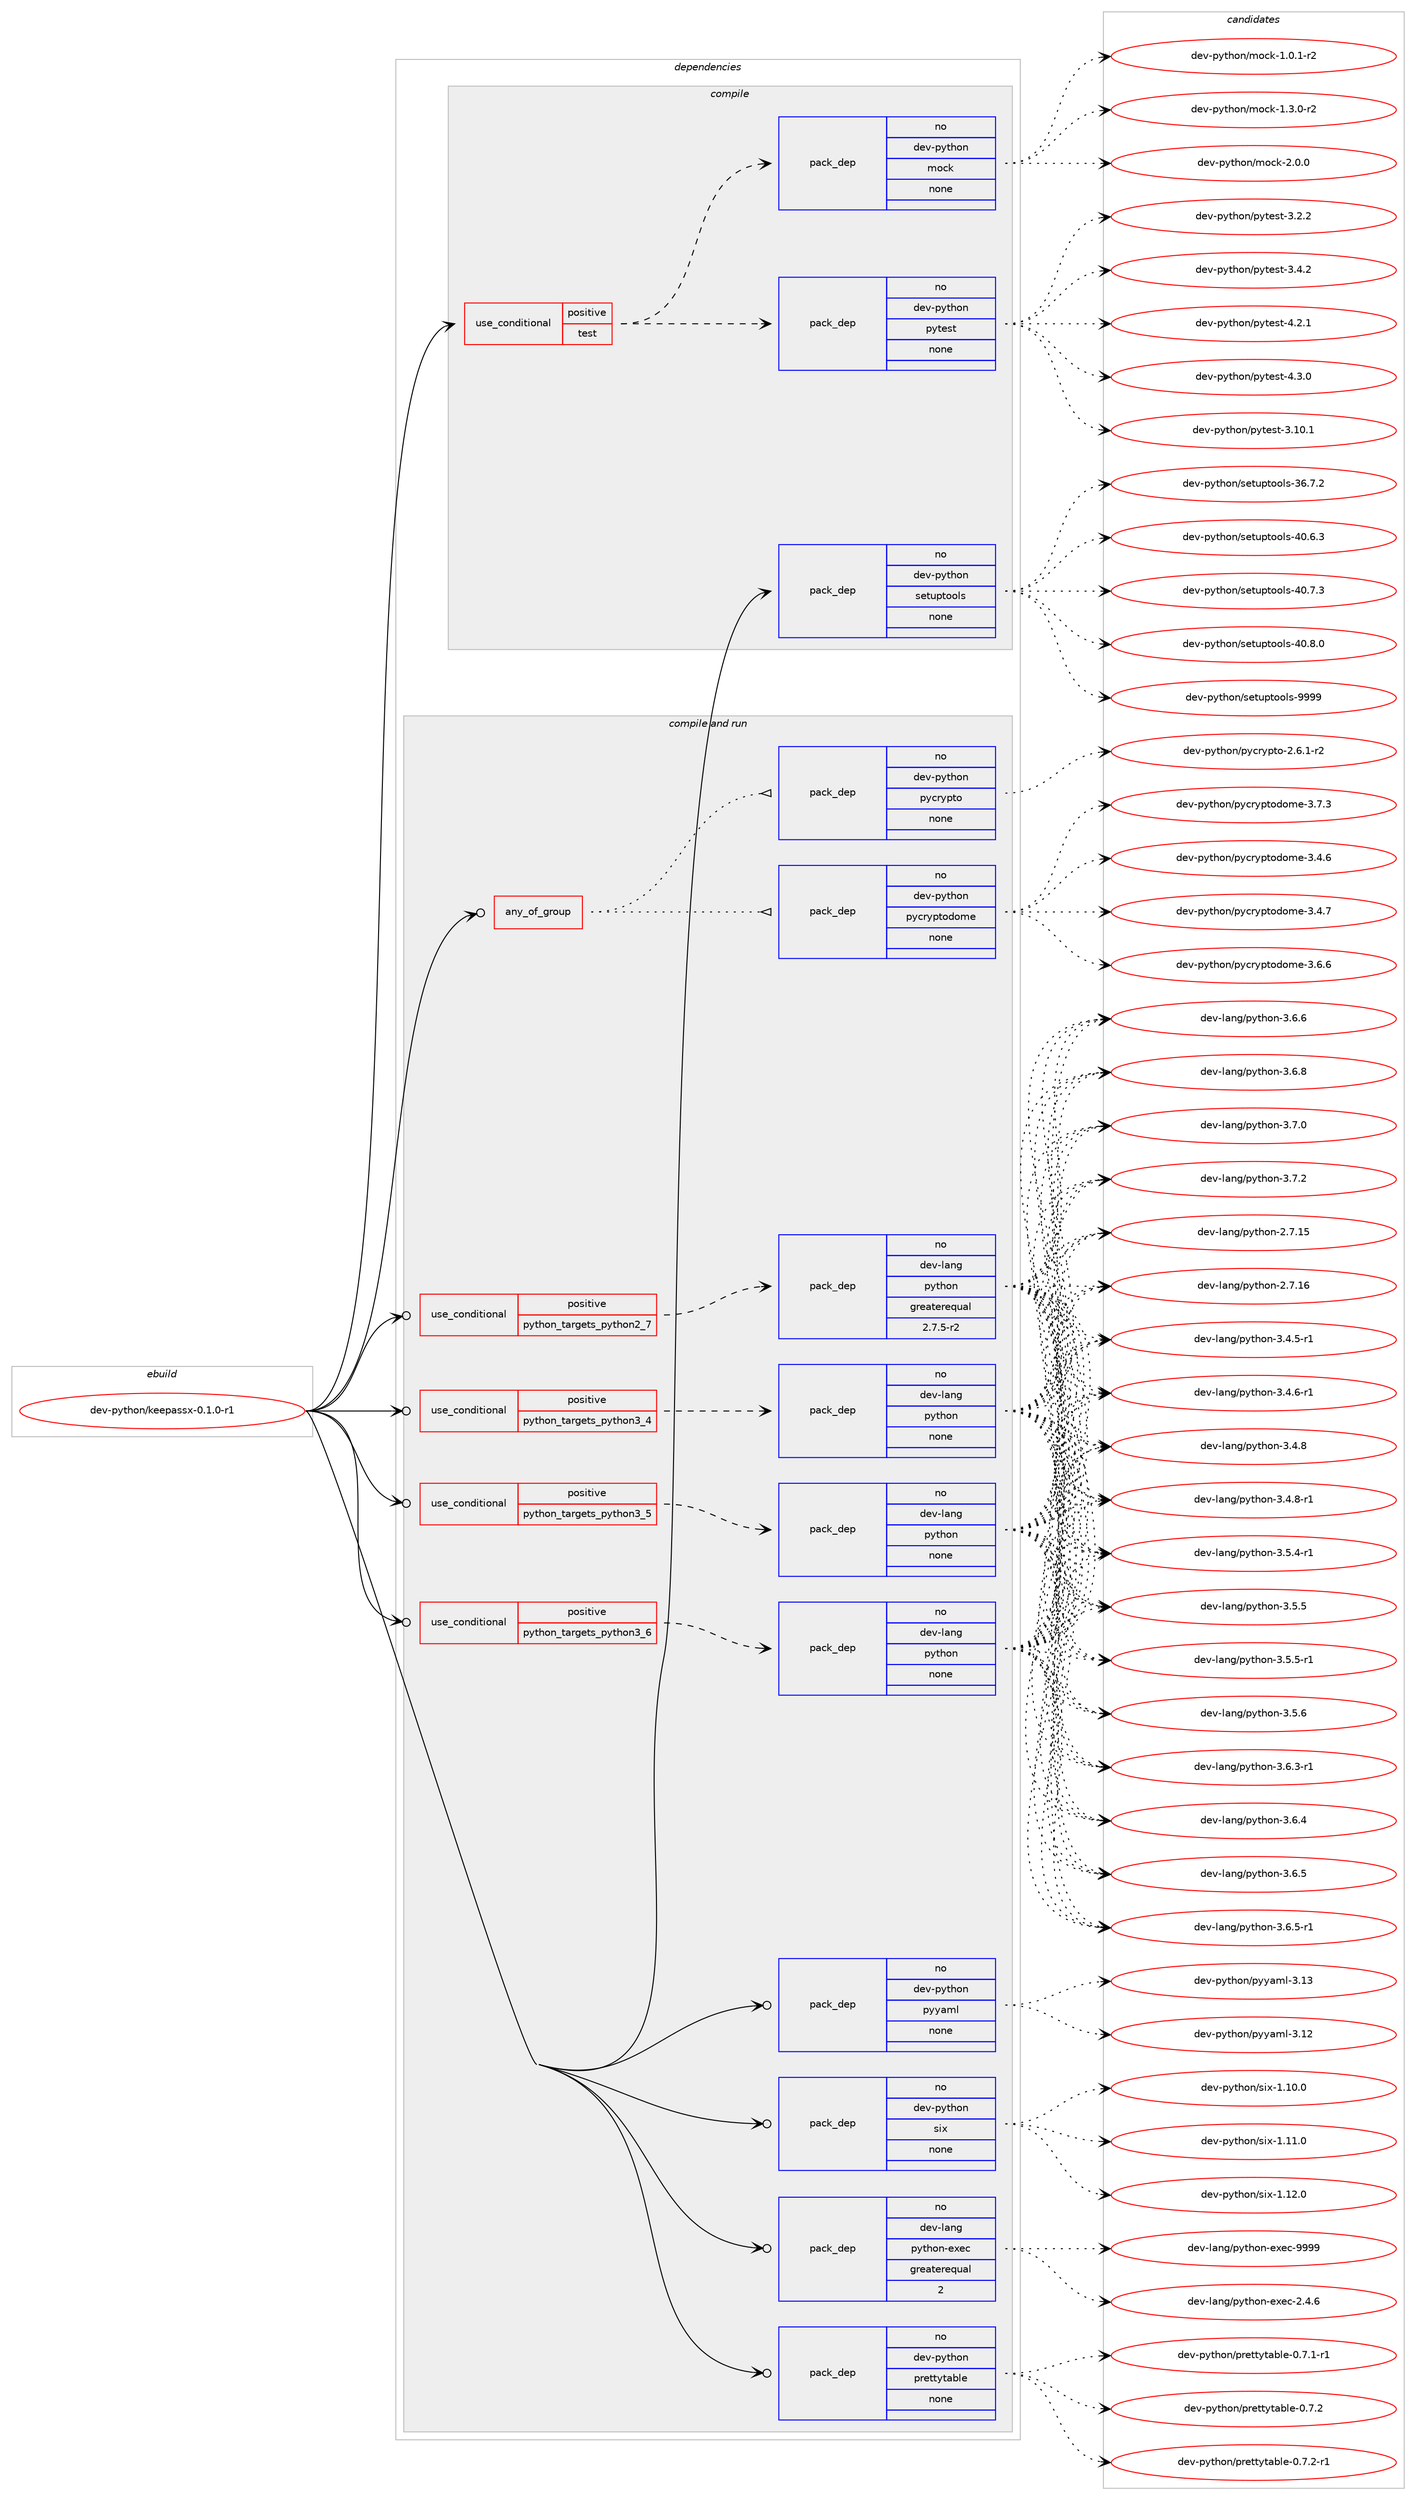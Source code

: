 digraph prolog {

# *************
# Graph options
# *************

newrank=true;
concentrate=true;
compound=true;
graph [rankdir=LR,fontname=Helvetica,fontsize=10,ranksep=1.5];#, ranksep=2.5, nodesep=0.2];
edge  [arrowhead=vee];
node  [fontname=Helvetica,fontsize=10];

# **********
# The ebuild
# **********

subgraph cluster_leftcol {
color=gray;
rank=same;
label=<<i>ebuild</i>>;
id [label="dev-python/keepassx-0.1.0-r1", color=red, width=4, href="../dev-python/keepassx-0.1.0-r1.svg"];
}

# ****************
# The dependencies
# ****************

subgraph cluster_midcol {
color=gray;
label=<<i>dependencies</i>>;
subgraph cluster_compile {
fillcolor="#eeeeee";
style=filled;
label=<<i>compile</i>>;
subgraph cond376632 {
dependency1416298 [label=<<TABLE BORDER="0" CELLBORDER="1" CELLSPACING="0" CELLPADDING="4"><TR><TD ROWSPAN="3" CELLPADDING="10">use_conditional</TD></TR><TR><TD>positive</TD></TR><TR><TD>test</TD></TR></TABLE>>, shape=none, color=red];
subgraph pack1016394 {
dependency1416299 [label=<<TABLE BORDER="0" CELLBORDER="1" CELLSPACING="0" CELLPADDING="4" WIDTH="220"><TR><TD ROWSPAN="6" CELLPADDING="30">pack_dep</TD></TR><TR><TD WIDTH="110">no</TD></TR><TR><TD>dev-python</TD></TR><TR><TD>pytest</TD></TR><TR><TD>none</TD></TR><TR><TD></TD></TR></TABLE>>, shape=none, color=blue];
}
dependency1416298:e -> dependency1416299:w [weight=20,style="dashed",arrowhead="vee"];
subgraph pack1016395 {
dependency1416300 [label=<<TABLE BORDER="0" CELLBORDER="1" CELLSPACING="0" CELLPADDING="4" WIDTH="220"><TR><TD ROWSPAN="6" CELLPADDING="30">pack_dep</TD></TR><TR><TD WIDTH="110">no</TD></TR><TR><TD>dev-python</TD></TR><TR><TD>mock</TD></TR><TR><TD>none</TD></TR><TR><TD></TD></TR></TABLE>>, shape=none, color=blue];
}
dependency1416298:e -> dependency1416300:w [weight=20,style="dashed",arrowhead="vee"];
}
id:e -> dependency1416298:w [weight=20,style="solid",arrowhead="vee"];
subgraph pack1016396 {
dependency1416301 [label=<<TABLE BORDER="0" CELLBORDER="1" CELLSPACING="0" CELLPADDING="4" WIDTH="220"><TR><TD ROWSPAN="6" CELLPADDING="30">pack_dep</TD></TR><TR><TD WIDTH="110">no</TD></TR><TR><TD>dev-python</TD></TR><TR><TD>setuptools</TD></TR><TR><TD>none</TD></TR><TR><TD></TD></TR></TABLE>>, shape=none, color=blue];
}
id:e -> dependency1416301:w [weight=20,style="solid",arrowhead="vee"];
}
subgraph cluster_compileandrun {
fillcolor="#eeeeee";
style=filled;
label=<<i>compile and run</i>>;
subgraph any22694 {
dependency1416302 [label=<<TABLE BORDER="0" CELLBORDER="1" CELLSPACING="0" CELLPADDING="4"><TR><TD CELLPADDING="10">any_of_group</TD></TR></TABLE>>, shape=none, color=red];subgraph pack1016397 {
dependency1416303 [label=<<TABLE BORDER="0" CELLBORDER="1" CELLSPACING="0" CELLPADDING="4" WIDTH="220"><TR><TD ROWSPAN="6" CELLPADDING="30">pack_dep</TD></TR><TR><TD WIDTH="110">no</TD></TR><TR><TD>dev-python</TD></TR><TR><TD>pycryptodome</TD></TR><TR><TD>none</TD></TR><TR><TD></TD></TR></TABLE>>, shape=none, color=blue];
}
dependency1416302:e -> dependency1416303:w [weight=20,style="dotted",arrowhead="oinv"];
subgraph pack1016398 {
dependency1416304 [label=<<TABLE BORDER="0" CELLBORDER="1" CELLSPACING="0" CELLPADDING="4" WIDTH="220"><TR><TD ROWSPAN="6" CELLPADDING="30">pack_dep</TD></TR><TR><TD WIDTH="110">no</TD></TR><TR><TD>dev-python</TD></TR><TR><TD>pycrypto</TD></TR><TR><TD>none</TD></TR><TR><TD></TD></TR></TABLE>>, shape=none, color=blue];
}
dependency1416302:e -> dependency1416304:w [weight=20,style="dotted",arrowhead="oinv"];
}
id:e -> dependency1416302:w [weight=20,style="solid",arrowhead="odotvee"];
subgraph cond376633 {
dependency1416305 [label=<<TABLE BORDER="0" CELLBORDER="1" CELLSPACING="0" CELLPADDING="4"><TR><TD ROWSPAN="3" CELLPADDING="10">use_conditional</TD></TR><TR><TD>positive</TD></TR><TR><TD>python_targets_python2_7</TD></TR></TABLE>>, shape=none, color=red];
subgraph pack1016399 {
dependency1416306 [label=<<TABLE BORDER="0" CELLBORDER="1" CELLSPACING="0" CELLPADDING="4" WIDTH="220"><TR><TD ROWSPAN="6" CELLPADDING="30">pack_dep</TD></TR><TR><TD WIDTH="110">no</TD></TR><TR><TD>dev-lang</TD></TR><TR><TD>python</TD></TR><TR><TD>greaterequal</TD></TR><TR><TD>2.7.5-r2</TD></TR></TABLE>>, shape=none, color=blue];
}
dependency1416305:e -> dependency1416306:w [weight=20,style="dashed",arrowhead="vee"];
}
id:e -> dependency1416305:w [weight=20,style="solid",arrowhead="odotvee"];
subgraph cond376634 {
dependency1416307 [label=<<TABLE BORDER="0" CELLBORDER="1" CELLSPACING="0" CELLPADDING="4"><TR><TD ROWSPAN="3" CELLPADDING="10">use_conditional</TD></TR><TR><TD>positive</TD></TR><TR><TD>python_targets_python3_4</TD></TR></TABLE>>, shape=none, color=red];
subgraph pack1016400 {
dependency1416308 [label=<<TABLE BORDER="0" CELLBORDER="1" CELLSPACING="0" CELLPADDING="4" WIDTH="220"><TR><TD ROWSPAN="6" CELLPADDING="30">pack_dep</TD></TR><TR><TD WIDTH="110">no</TD></TR><TR><TD>dev-lang</TD></TR><TR><TD>python</TD></TR><TR><TD>none</TD></TR><TR><TD></TD></TR></TABLE>>, shape=none, color=blue];
}
dependency1416307:e -> dependency1416308:w [weight=20,style="dashed",arrowhead="vee"];
}
id:e -> dependency1416307:w [weight=20,style="solid",arrowhead="odotvee"];
subgraph cond376635 {
dependency1416309 [label=<<TABLE BORDER="0" CELLBORDER="1" CELLSPACING="0" CELLPADDING="4"><TR><TD ROWSPAN="3" CELLPADDING="10">use_conditional</TD></TR><TR><TD>positive</TD></TR><TR><TD>python_targets_python3_5</TD></TR></TABLE>>, shape=none, color=red];
subgraph pack1016401 {
dependency1416310 [label=<<TABLE BORDER="0" CELLBORDER="1" CELLSPACING="0" CELLPADDING="4" WIDTH="220"><TR><TD ROWSPAN="6" CELLPADDING="30">pack_dep</TD></TR><TR><TD WIDTH="110">no</TD></TR><TR><TD>dev-lang</TD></TR><TR><TD>python</TD></TR><TR><TD>none</TD></TR><TR><TD></TD></TR></TABLE>>, shape=none, color=blue];
}
dependency1416309:e -> dependency1416310:w [weight=20,style="dashed",arrowhead="vee"];
}
id:e -> dependency1416309:w [weight=20,style="solid",arrowhead="odotvee"];
subgraph cond376636 {
dependency1416311 [label=<<TABLE BORDER="0" CELLBORDER="1" CELLSPACING="0" CELLPADDING="4"><TR><TD ROWSPAN="3" CELLPADDING="10">use_conditional</TD></TR><TR><TD>positive</TD></TR><TR><TD>python_targets_python3_6</TD></TR></TABLE>>, shape=none, color=red];
subgraph pack1016402 {
dependency1416312 [label=<<TABLE BORDER="0" CELLBORDER="1" CELLSPACING="0" CELLPADDING="4" WIDTH="220"><TR><TD ROWSPAN="6" CELLPADDING="30">pack_dep</TD></TR><TR><TD WIDTH="110">no</TD></TR><TR><TD>dev-lang</TD></TR><TR><TD>python</TD></TR><TR><TD>none</TD></TR><TR><TD></TD></TR></TABLE>>, shape=none, color=blue];
}
dependency1416311:e -> dependency1416312:w [weight=20,style="dashed",arrowhead="vee"];
}
id:e -> dependency1416311:w [weight=20,style="solid",arrowhead="odotvee"];
subgraph pack1016403 {
dependency1416313 [label=<<TABLE BORDER="0" CELLBORDER="1" CELLSPACING="0" CELLPADDING="4" WIDTH="220"><TR><TD ROWSPAN="6" CELLPADDING="30">pack_dep</TD></TR><TR><TD WIDTH="110">no</TD></TR><TR><TD>dev-lang</TD></TR><TR><TD>python-exec</TD></TR><TR><TD>greaterequal</TD></TR><TR><TD>2</TD></TR></TABLE>>, shape=none, color=blue];
}
id:e -> dependency1416313:w [weight=20,style="solid",arrowhead="odotvee"];
subgraph pack1016404 {
dependency1416314 [label=<<TABLE BORDER="0" CELLBORDER="1" CELLSPACING="0" CELLPADDING="4" WIDTH="220"><TR><TD ROWSPAN="6" CELLPADDING="30">pack_dep</TD></TR><TR><TD WIDTH="110">no</TD></TR><TR><TD>dev-python</TD></TR><TR><TD>prettytable</TD></TR><TR><TD>none</TD></TR><TR><TD></TD></TR></TABLE>>, shape=none, color=blue];
}
id:e -> dependency1416314:w [weight=20,style="solid",arrowhead="odotvee"];
subgraph pack1016405 {
dependency1416315 [label=<<TABLE BORDER="0" CELLBORDER="1" CELLSPACING="0" CELLPADDING="4" WIDTH="220"><TR><TD ROWSPAN="6" CELLPADDING="30">pack_dep</TD></TR><TR><TD WIDTH="110">no</TD></TR><TR><TD>dev-python</TD></TR><TR><TD>pyyaml</TD></TR><TR><TD>none</TD></TR><TR><TD></TD></TR></TABLE>>, shape=none, color=blue];
}
id:e -> dependency1416315:w [weight=20,style="solid",arrowhead="odotvee"];
subgraph pack1016406 {
dependency1416316 [label=<<TABLE BORDER="0" CELLBORDER="1" CELLSPACING="0" CELLPADDING="4" WIDTH="220"><TR><TD ROWSPAN="6" CELLPADDING="30">pack_dep</TD></TR><TR><TD WIDTH="110">no</TD></TR><TR><TD>dev-python</TD></TR><TR><TD>six</TD></TR><TR><TD>none</TD></TR><TR><TD></TD></TR></TABLE>>, shape=none, color=blue];
}
id:e -> dependency1416316:w [weight=20,style="solid",arrowhead="odotvee"];
}
subgraph cluster_run {
fillcolor="#eeeeee";
style=filled;
label=<<i>run</i>>;
}
}

# **************
# The candidates
# **************

subgraph cluster_choices {
rank=same;
color=gray;
label=<<i>candidates</i>>;

subgraph choice1016394 {
color=black;
nodesep=1;
choice100101118451121211161041111104711212111610111511645514649484649 [label="dev-python/pytest-3.10.1", color=red, width=4,href="../dev-python/pytest-3.10.1.svg"];
choice1001011184511212111610411111047112121116101115116455146504650 [label="dev-python/pytest-3.2.2", color=red, width=4,href="../dev-python/pytest-3.2.2.svg"];
choice1001011184511212111610411111047112121116101115116455146524650 [label="dev-python/pytest-3.4.2", color=red, width=4,href="../dev-python/pytest-3.4.2.svg"];
choice1001011184511212111610411111047112121116101115116455246504649 [label="dev-python/pytest-4.2.1", color=red, width=4,href="../dev-python/pytest-4.2.1.svg"];
choice1001011184511212111610411111047112121116101115116455246514648 [label="dev-python/pytest-4.3.0", color=red, width=4,href="../dev-python/pytest-4.3.0.svg"];
dependency1416299:e -> choice100101118451121211161041111104711212111610111511645514649484649:w [style=dotted,weight="100"];
dependency1416299:e -> choice1001011184511212111610411111047112121116101115116455146504650:w [style=dotted,weight="100"];
dependency1416299:e -> choice1001011184511212111610411111047112121116101115116455146524650:w [style=dotted,weight="100"];
dependency1416299:e -> choice1001011184511212111610411111047112121116101115116455246504649:w [style=dotted,weight="100"];
dependency1416299:e -> choice1001011184511212111610411111047112121116101115116455246514648:w [style=dotted,weight="100"];
}
subgraph choice1016395 {
color=black;
nodesep=1;
choice1001011184511212111610411111047109111991074549464846494511450 [label="dev-python/mock-1.0.1-r2", color=red, width=4,href="../dev-python/mock-1.0.1-r2.svg"];
choice1001011184511212111610411111047109111991074549465146484511450 [label="dev-python/mock-1.3.0-r2", color=red, width=4,href="../dev-python/mock-1.3.0-r2.svg"];
choice100101118451121211161041111104710911199107455046484648 [label="dev-python/mock-2.0.0", color=red, width=4,href="../dev-python/mock-2.0.0.svg"];
dependency1416300:e -> choice1001011184511212111610411111047109111991074549464846494511450:w [style=dotted,weight="100"];
dependency1416300:e -> choice1001011184511212111610411111047109111991074549465146484511450:w [style=dotted,weight="100"];
dependency1416300:e -> choice100101118451121211161041111104710911199107455046484648:w [style=dotted,weight="100"];
}
subgraph choice1016396 {
color=black;
nodesep=1;
choice100101118451121211161041111104711510111611711211611111110811545515446554650 [label="dev-python/setuptools-36.7.2", color=red, width=4,href="../dev-python/setuptools-36.7.2.svg"];
choice100101118451121211161041111104711510111611711211611111110811545524846544651 [label="dev-python/setuptools-40.6.3", color=red, width=4,href="../dev-python/setuptools-40.6.3.svg"];
choice100101118451121211161041111104711510111611711211611111110811545524846554651 [label="dev-python/setuptools-40.7.3", color=red, width=4,href="../dev-python/setuptools-40.7.3.svg"];
choice100101118451121211161041111104711510111611711211611111110811545524846564648 [label="dev-python/setuptools-40.8.0", color=red, width=4,href="../dev-python/setuptools-40.8.0.svg"];
choice10010111845112121116104111110471151011161171121161111111081154557575757 [label="dev-python/setuptools-9999", color=red, width=4,href="../dev-python/setuptools-9999.svg"];
dependency1416301:e -> choice100101118451121211161041111104711510111611711211611111110811545515446554650:w [style=dotted,weight="100"];
dependency1416301:e -> choice100101118451121211161041111104711510111611711211611111110811545524846544651:w [style=dotted,weight="100"];
dependency1416301:e -> choice100101118451121211161041111104711510111611711211611111110811545524846554651:w [style=dotted,weight="100"];
dependency1416301:e -> choice100101118451121211161041111104711510111611711211611111110811545524846564648:w [style=dotted,weight="100"];
dependency1416301:e -> choice10010111845112121116104111110471151011161171121161111111081154557575757:w [style=dotted,weight="100"];
}
subgraph choice1016397 {
color=black;
nodesep=1;
choice100101118451121211161041111104711212199114121112116111100111109101455146524654 [label="dev-python/pycryptodome-3.4.6", color=red, width=4,href="../dev-python/pycryptodome-3.4.6.svg"];
choice100101118451121211161041111104711212199114121112116111100111109101455146524655 [label="dev-python/pycryptodome-3.4.7", color=red, width=4,href="../dev-python/pycryptodome-3.4.7.svg"];
choice100101118451121211161041111104711212199114121112116111100111109101455146544654 [label="dev-python/pycryptodome-3.6.6", color=red, width=4,href="../dev-python/pycryptodome-3.6.6.svg"];
choice100101118451121211161041111104711212199114121112116111100111109101455146554651 [label="dev-python/pycryptodome-3.7.3", color=red, width=4,href="../dev-python/pycryptodome-3.7.3.svg"];
dependency1416303:e -> choice100101118451121211161041111104711212199114121112116111100111109101455146524654:w [style=dotted,weight="100"];
dependency1416303:e -> choice100101118451121211161041111104711212199114121112116111100111109101455146524655:w [style=dotted,weight="100"];
dependency1416303:e -> choice100101118451121211161041111104711212199114121112116111100111109101455146544654:w [style=dotted,weight="100"];
dependency1416303:e -> choice100101118451121211161041111104711212199114121112116111100111109101455146554651:w [style=dotted,weight="100"];
}
subgraph choice1016398 {
color=black;
nodesep=1;
choice1001011184511212111610411111047112121991141211121161114550465446494511450 [label="dev-python/pycrypto-2.6.1-r2", color=red, width=4,href="../dev-python/pycrypto-2.6.1-r2.svg"];
dependency1416304:e -> choice1001011184511212111610411111047112121991141211121161114550465446494511450:w [style=dotted,weight="100"];
}
subgraph choice1016399 {
color=black;
nodesep=1;
choice10010111845108971101034711212111610411111045504655464953 [label="dev-lang/python-2.7.15", color=red, width=4,href="../dev-lang/python-2.7.15.svg"];
choice10010111845108971101034711212111610411111045504655464954 [label="dev-lang/python-2.7.16", color=red, width=4,href="../dev-lang/python-2.7.16.svg"];
choice1001011184510897110103471121211161041111104551465246534511449 [label="dev-lang/python-3.4.5-r1", color=red, width=4,href="../dev-lang/python-3.4.5-r1.svg"];
choice1001011184510897110103471121211161041111104551465246544511449 [label="dev-lang/python-3.4.6-r1", color=red, width=4,href="../dev-lang/python-3.4.6-r1.svg"];
choice100101118451089711010347112121116104111110455146524656 [label="dev-lang/python-3.4.8", color=red, width=4,href="../dev-lang/python-3.4.8.svg"];
choice1001011184510897110103471121211161041111104551465246564511449 [label="dev-lang/python-3.4.8-r1", color=red, width=4,href="../dev-lang/python-3.4.8-r1.svg"];
choice1001011184510897110103471121211161041111104551465346524511449 [label="dev-lang/python-3.5.4-r1", color=red, width=4,href="../dev-lang/python-3.5.4-r1.svg"];
choice100101118451089711010347112121116104111110455146534653 [label="dev-lang/python-3.5.5", color=red, width=4,href="../dev-lang/python-3.5.5.svg"];
choice1001011184510897110103471121211161041111104551465346534511449 [label="dev-lang/python-3.5.5-r1", color=red, width=4,href="../dev-lang/python-3.5.5-r1.svg"];
choice100101118451089711010347112121116104111110455146534654 [label="dev-lang/python-3.5.6", color=red, width=4,href="../dev-lang/python-3.5.6.svg"];
choice1001011184510897110103471121211161041111104551465446514511449 [label="dev-lang/python-3.6.3-r1", color=red, width=4,href="../dev-lang/python-3.6.3-r1.svg"];
choice100101118451089711010347112121116104111110455146544652 [label="dev-lang/python-3.6.4", color=red, width=4,href="../dev-lang/python-3.6.4.svg"];
choice100101118451089711010347112121116104111110455146544653 [label="dev-lang/python-3.6.5", color=red, width=4,href="../dev-lang/python-3.6.5.svg"];
choice1001011184510897110103471121211161041111104551465446534511449 [label="dev-lang/python-3.6.5-r1", color=red, width=4,href="../dev-lang/python-3.6.5-r1.svg"];
choice100101118451089711010347112121116104111110455146544654 [label="dev-lang/python-3.6.6", color=red, width=4,href="../dev-lang/python-3.6.6.svg"];
choice100101118451089711010347112121116104111110455146544656 [label="dev-lang/python-3.6.8", color=red, width=4,href="../dev-lang/python-3.6.8.svg"];
choice100101118451089711010347112121116104111110455146554648 [label="dev-lang/python-3.7.0", color=red, width=4,href="../dev-lang/python-3.7.0.svg"];
choice100101118451089711010347112121116104111110455146554650 [label="dev-lang/python-3.7.2", color=red, width=4,href="../dev-lang/python-3.7.2.svg"];
dependency1416306:e -> choice10010111845108971101034711212111610411111045504655464953:w [style=dotted,weight="100"];
dependency1416306:e -> choice10010111845108971101034711212111610411111045504655464954:w [style=dotted,weight="100"];
dependency1416306:e -> choice1001011184510897110103471121211161041111104551465246534511449:w [style=dotted,weight="100"];
dependency1416306:e -> choice1001011184510897110103471121211161041111104551465246544511449:w [style=dotted,weight="100"];
dependency1416306:e -> choice100101118451089711010347112121116104111110455146524656:w [style=dotted,weight="100"];
dependency1416306:e -> choice1001011184510897110103471121211161041111104551465246564511449:w [style=dotted,weight="100"];
dependency1416306:e -> choice1001011184510897110103471121211161041111104551465346524511449:w [style=dotted,weight="100"];
dependency1416306:e -> choice100101118451089711010347112121116104111110455146534653:w [style=dotted,weight="100"];
dependency1416306:e -> choice1001011184510897110103471121211161041111104551465346534511449:w [style=dotted,weight="100"];
dependency1416306:e -> choice100101118451089711010347112121116104111110455146534654:w [style=dotted,weight="100"];
dependency1416306:e -> choice1001011184510897110103471121211161041111104551465446514511449:w [style=dotted,weight="100"];
dependency1416306:e -> choice100101118451089711010347112121116104111110455146544652:w [style=dotted,weight="100"];
dependency1416306:e -> choice100101118451089711010347112121116104111110455146544653:w [style=dotted,weight="100"];
dependency1416306:e -> choice1001011184510897110103471121211161041111104551465446534511449:w [style=dotted,weight="100"];
dependency1416306:e -> choice100101118451089711010347112121116104111110455146544654:w [style=dotted,weight="100"];
dependency1416306:e -> choice100101118451089711010347112121116104111110455146544656:w [style=dotted,weight="100"];
dependency1416306:e -> choice100101118451089711010347112121116104111110455146554648:w [style=dotted,weight="100"];
dependency1416306:e -> choice100101118451089711010347112121116104111110455146554650:w [style=dotted,weight="100"];
}
subgraph choice1016400 {
color=black;
nodesep=1;
choice10010111845108971101034711212111610411111045504655464953 [label="dev-lang/python-2.7.15", color=red, width=4,href="../dev-lang/python-2.7.15.svg"];
choice10010111845108971101034711212111610411111045504655464954 [label="dev-lang/python-2.7.16", color=red, width=4,href="../dev-lang/python-2.7.16.svg"];
choice1001011184510897110103471121211161041111104551465246534511449 [label="dev-lang/python-3.4.5-r1", color=red, width=4,href="../dev-lang/python-3.4.5-r1.svg"];
choice1001011184510897110103471121211161041111104551465246544511449 [label="dev-lang/python-3.4.6-r1", color=red, width=4,href="../dev-lang/python-3.4.6-r1.svg"];
choice100101118451089711010347112121116104111110455146524656 [label="dev-lang/python-3.4.8", color=red, width=4,href="../dev-lang/python-3.4.8.svg"];
choice1001011184510897110103471121211161041111104551465246564511449 [label="dev-lang/python-3.4.8-r1", color=red, width=4,href="../dev-lang/python-3.4.8-r1.svg"];
choice1001011184510897110103471121211161041111104551465346524511449 [label="dev-lang/python-3.5.4-r1", color=red, width=4,href="../dev-lang/python-3.5.4-r1.svg"];
choice100101118451089711010347112121116104111110455146534653 [label="dev-lang/python-3.5.5", color=red, width=4,href="../dev-lang/python-3.5.5.svg"];
choice1001011184510897110103471121211161041111104551465346534511449 [label="dev-lang/python-3.5.5-r1", color=red, width=4,href="../dev-lang/python-3.5.5-r1.svg"];
choice100101118451089711010347112121116104111110455146534654 [label="dev-lang/python-3.5.6", color=red, width=4,href="../dev-lang/python-3.5.6.svg"];
choice1001011184510897110103471121211161041111104551465446514511449 [label="dev-lang/python-3.6.3-r1", color=red, width=4,href="../dev-lang/python-3.6.3-r1.svg"];
choice100101118451089711010347112121116104111110455146544652 [label="dev-lang/python-3.6.4", color=red, width=4,href="../dev-lang/python-3.6.4.svg"];
choice100101118451089711010347112121116104111110455146544653 [label="dev-lang/python-3.6.5", color=red, width=4,href="../dev-lang/python-3.6.5.svg"];
choice1001011184510897110103471121211161041111104551465446534511449 [label="dev-lang/python-3.6.5-r1", color=red, width=4,href="../dev-lang/python-3.6.5-r1.svg"];
choice100101118451089711010347112121116104111110455146544654 [label="dev-lang/python-3.6.6", color=red, width=4,href="../dev-lang/python-3.6.6.svg"];
choice100101118451089711010347112121116104111110455146544656 [label="dev-lang/python-3.6.8", color=red, width=4,href="../dev-lang/python-3.6.8.svg"];
choice100101118451089711010347112121116104111110455146554648 [label="dev-lang/python-3.7.0", color=red, width=4,href="../dev-lang/python-3.7.0.svg"];
choice100101118451089711010347112121116104111110455146554650 [label="dev-lang/python-3.7.2", color=red, width=4,href="../dev-lang/python-3.7.2.svg"];
dependency1416308:e -> choice10010111845108971101034711212111610411111045504655464953:w [style=dotted,weight="100"];
dependency1416308:e -> choice10010111845108971101034711212111610411111045504655464954:w [style=dotted,weight="100"];
dependency1416308:e -> choice1001011184510897110103471121211161041111104551465246534511449:w [style=dotted,weight="100"];
dependency1416308:e -> choice1001011184510897110103471121211161041111104551465246544511449:w [style=dotted,weight="100"];
dependency1416308:e -> choice100101118451089711010347112121116104111110455146524656:w [style=dotted,weight="100"];
dependency1416308:e -> choice1001011184510897110103471121211161041111104551465246564511449:w [style=dotted,weight="100"];
dependency1416308:e -> choice1001011184510897110103471121211161041111104551465346524511449:w [style=dotted,weight="100"];
dependency1416308:e -> choice100101118451089711010347112121116104111110455146534653:w [style=dotted,weight="100"];
dependency1416308:e -> choice1001011184510897110103471121211161041111104551465346534511449:w [style=dotted,weight="100"];
dependency1416308:e -> choice100101118451089711010347112121116104111110455146534654:w [style=dotted,weight="100"];
dependency1416308:e -> choice1001011184510897110103471121211161041111104551465446514511449:w [style=dotted,weight="100"];
dependency1416308:e -> choice100101118451089711010347112121116104111110455146544652:w [style=dotted,weight="100"];
dependency1416308:e -> choice100101118451089711010347112121116104111110455146544653:w [style=dotted,weight="100"];
dependency1416308:e -> choice1001011184510897110103471121211161041111104551465446534511449:w [style=dotted,weight="100"];
dependency1416308:e -> choice100101118451089711010347112121116104111110455146544654:w [style=dotted,weight="100"];
dependency1416308:e -> choice100101118451089711010347112121116104111110455146544656:w [style=dotted,weight="100"];
dependency1416308:e -> choice100101118451089711010347112121116104111110455146554648:w [style=dotted,weight="100"];
dependency1416308:e -> choice100101118451089711010347112121116104111110455146554650:w [style=dotted,weight="100"];
}
subgraph choice1016401 {
color=black;
nodesep=1;
choice10010111845108971101034711212111610411111045504655464953 [label="dev-lang/python-2.7.15", color=red, width=4,href="../dev-lang/python-2.7.15.svg"];
choice10010111845108971101034711212111610411111045504655464954 [label="dev-lang/python-2.7.16", color=red, width=4,href="../dev-lang/python-2.7.16.svg"];
choice1001011184510897110103471121211161041111104551465246534511449 [label="dev-lang/python-3.4.5-r1", color=red, width=4,href="../dev-lang/python-3.4.5-r1.svg"];
choice1001011184510897110103471121211161041111104551465246544511449 [label="dev-lang/python-3.4.6-r1", color=red, width=4,href="../dev-lang/python-3.4.6-r1.svg"];
choice100101118451089711010347112121116104111110455146524656 [label="dev-lang/python-3.4.8", color=red, width=4,href="../dev-lang/python-3.4.8.svg"];
choice1001011184510897110103471121211161041111104551465246564511449 [label="dev-lang/python-3.4.8-r1", color=red, width=4,href="../dev-lang/python-3.4.8-r1.svg"];
choice1001011184510897110103471121211161041111104551465346524511449 [label="dev-lang/python-3.5.4-r1", color=red, width=4,href="../dev-lang/python-3.5.4-r1.svg"];
choice100101118451089711010347112121116104111110455146534653 [label="dev-lang/python-3.5.5", color=red, width=4,href="../dev-lang/python-3.5.5.svg"];
choice1001011184510897110103471121211161041111104551465346534511449 [label="dev-lang/python-3.5.5-r1", color=red, width=4,href="../dev-lang/python-3.5.5-r1.svg"];
choice100101118451089711010347112121116104111110455146534654 [label="dev-lang/python-3.5.6", color=red, width=4,href="../dev-lang/python-3.5.6.svg"];
choice1001011184510897110103471121211161041111104551465446514511449 [label="dev-lang/python-3.6.3-r1", color=red, width=4,href="../dev-lang/python-3.6.3-r1.svg"];
choice100101118451089711010347112121116104111110455146544652 [label="dev-lang/python-3.6.4", color=red, width=4,href="../dev-lang/python-3.6.4.svg"];
choice100101118451089711010347112121116104111110455146544653 [label="dev-lang/python-3.6.5", color=red, width=4,href="../dev-lang/python-3.6.5.svg"];
choice1001011184510897110103471121211161041111104551465446534511449 [label="dev-lang/python-3.6.5-r1", color=red, width=4,href="../dev-lang/python-3.6.5-r1.svg"];
choice100101118451089711010347112121116104111110455146544654 [label="dev-lang/python-3.6.6", color=red, width=4,href="../dev-lang/python-3.6.6.svg"];
choice100101118451089711010347112121116104111110455146544656 [label="dev-lang/python-3.6.8", color=red, width=4,href="../dev-lang/python-3.6.8.svg"];
choice100101118451089711010347112121116104111110455146554648 [label="dev-lang/python-3.7.0", color=red, width=4,href="../dev-lang/python-3.7.0.svg"];
choice100101118451089711010347112121116104111110455146554650 [label="dev-lang/python-3.7.2", color=red, width=4,href="../dev-lang/python-3.7.2.svg"];
dependency1416310:e -> choice10010111845108971101034711212111610411111045504655464953:w [style=dotted,weight="100"];
dependency1416310:e -> choice10010111845108971101034711212111610411111045504655464954:w [style=dotted,weight="100"];
dependency1416310:e -> choice1001011184510897110103471121211161041111104551465246534511449:w [style=dotted,weight="100"];
dependency1416310:e -> choice1001011184510897110103471121211161041111104551465246544511449:w [style=dotted,weight="100"];
dependency1416310:e -> choice100101118451089711010347112121116104111110455146524656:w [style=dotted,weight="100"];
dependency1416310:e -> choice1001011184510897110103471121211161041111104551465246564511449:w [style=dotted,weight="100"];
dependency1416310:e -> choice1001011184510897110103471121211161041111104551465346524511449:w [style=dotted,weight="100"];
dependency1416310:e -> choice100101118451089711010347112121116104111110455146534653:w [style=dotted,weight="100"];
dependency1416310:e -> choice1001011184510897110103471121211161041111104551465346534511449:w [style=dotted,weight="100"];
dependency1416310:e -> choice100101118451089711010347112121116104111110455146534654:w [style=dotted,weight="100"];
dependency1416310:e -> choice1001011184510897110103471121211161041111104551465446514511449:w [style=dotted,weight="100"];
dependency1416310:e -> choice100101118451089711010347112121116104111110455146544652:w [style=dotted,weight="100"];
dependency1416310:e -> choice100101118451089711010347112121116104111110455146544653:w [style=dotted,weight="100"];
dependency1416310:e -> choice1001011184510897110103471121211161041111104551465446534511449:w [style=dotted,weight="100"];
dependency1416310:e -> choice100101118451089711010347112121116104111110455146544654:w [style=dotted,weight="100"];
dependency1416310:e -> choice100101118451089711010347112121116104111110455146544656:w [style=dotted,weight="100"];
dependency1416310:e -> choice100101118451089711010347112121116104111110455146554648:w [style=dotted,weight="100"];
dependency1416310:e -> choice100101118451089711010347112121116104111110455146554650:w [style=dotted,weight="100"];
}
subgraph choice1016402 {
color=black;
nodesep=1;
choice10010111845108971101034711212111610411111045504655464953 [label="dev-lang/python-2.7.15", color=red, width=4,href="../dev-lang/python-2.7.15.svg"];
choice10010111845108971101034711212111610411111045504655464954 [label="dev-lang/python-2.7.16", color=red, width=4,href="../dev-lang/python-2.7.16.svg"];
choice1001011184510897110103471121211161041111104551465246534511449 [label="dev-lang/python-3.4.5-r1", color=red, width=4,href="../dev-lang/python-3.4.5-r1.svg"];
choice1001011184510897110103471121211161041111104551465246544511449 [label="dev-lang/python-3.4.6-r1", color=red, width=4,href="../dev-lang/python-3.4.6-r1.svg"];
choice100101118451089711010347112121116104111110455146524656 [label="dev-lang/python-3.4.8", color=red, width=4,href="../dev-lang/python-3.4.8.svg"];
choice1001011184510897110103471121211161041111104551465246564511449 [label="dev-lang/python-3.4.8-r1", color=red, width=4,href="../dev-lang/python-3.4.8-r1.svg"];
choice1001011184510897110103471121211161041111104551465346524511449 [label="dev-lang/python-3.5.4-r1", color=red, width=4,href="../dev-lang/python-3.5.4-r1.svg"];
choice100101118451089711010347112121116104111110455146534653 [label="dev-lang/python-3.5.5", color=red, width=4,href="../dev-lang/python-3.5.5.svg"];
choice1001011184510897110103471121211161041111104551465346534511449 [label="dev-lang/python-3.5.5-r1", color=red, width=4,href="../dev-lang/python-3.5.5-r1.svg"];
choice100101118451089711010347112121116104111110455146534654 [label="dev-lang/python-3.5.6", color=red, width=4,href="../dev-lang/python-3.5.6.svg"];
choice1001011184510897110103471121211161041111104551465446514511449 [label="dev-lang/python-3.6.3-r1", color=red, width=4,href="../dev-lang/python-3.6.3-r1.svg"];
choice100101118451089711010347112121116104111110455146544652 [label="dev-lang/python-3.6.4", color=red, width=4,href="../dev-lang/python-3.6.4.svg"];
choice100101118451089711010347112121116104111110455146544653 [label="dev-lang/python-3.6.5", color=red, width=4,href="../dev-lang/python-3.6.5.svg"];
choice1001011184510897110103471121211161041111104551465446534511449 [label="dev-lang/python-3.6.5-r1", color=red, width=4,href="../dev-lang/python-3.6.5-r1.svg"];
choice100101118451089711010347112121116104111110455146544654 [label="dev-lang/python-3.6.6", color=red, width=4,href="../dev-lang/python-3.6.6.svg"];
choice100101118451089711010347112121116104111110455146544656 [label="dev-lang/python-3.6.8", color=red, width=4,href="../dev-lang/python-3.6.8.svg"];
choice100101118451089711010347112121116104111110455146554648 [label="dev-lang/python-3.7.0", color=red, width=4,href="../dev-lang/python-3.7.0.svg"];
choice100101118451089711010347112121116104111110455146554650 [label="dev-lang/python-3.7.2", color=red, width=4,href="../dev-lang/python-3.7.2.svg"];
dependency1416312:e -> choice10010111845108971101034711212111610411111045504655464953:w [style=dotted,weight="100"];
dependency1416312:e -> choice10010111845108971101034711212111610411111045504655464954:w [style=dotted,weight="100"];
dependency1416312:e -> choice1001011184510897110103471121211161041111104551465246534511449:w [style=dotted,weight="100"];
dependency1416312:e -> choice1001011184510897110103471121211161041111104551465246544511449:w [style=dotted,weight="100"];
dependency1416312:e -> choice100101118451089711010347112121116104111110455146524656:w [style=dotted,weight="100"];
dependency1416312:e -> choice1001011184510897110103471121211161041111104551465246564511449:w [style=dotted,weight="100"];
dependency1416312:e -> choice1001011184510897110103471121211161041111104551465346524511449:w [style=dotted,weight="100"];
dependency1416312:e -> choice100101118451089711010347112121116104111110455146534653:w [style=dotted,weight="100"];
dependency1416312:e -> choice1001011184510897110103471121211161041111104551465346534511449:w [style=dotted,weight="100"];
dependency1416312:e -> choice100101118451089711010347112121116104111110455146534654:w [style=dotted,weight="100"];
dependency1416312:e -> choice1001011184510897110103471121211161041111104551465446514511449:w [style=dotted,weight="100"];
dependency1416312:e -> choice100101118451089711010347112121116104111110455146544652:w [style=dotted,weight="100"];
dependency1416312:e -> choice100101118451089711010347112121116104111110455146544653:w [style=dotted,weight="100"];
dependency1416312:e -> choice1001011184510897110103471121211161041111104551465446534511449:w [style=dotted,weight="100"];
dependency1416312:e -> choice100101118451089711010347112121116104111110455146544654:w [style=dotted,weight="100"];
dependency1416312:e -> choice100101118451089711010347112121116104111110455146544656:w [style=dotted,weight="100"];
dependency1416312:e -> choice100101118451089711010347112121116104111110455146554648:w [style=dotted,weight="100"];
dependency1416312:e -> choice100101118451089711010347112121116104111110455146554650:w [style=dotted,weight="100"];
}
subgraph choice1016403 {
color=black;
nodesep=1;
choice1001011184510897110103471121211161041111104510112010199455046524654 [label="dev-lang/python-exec-2.4.6", color=red, width=4,href="../dev-lang/python-exec-2.4.6.svg"];
choice10010111845108971101034711212111610411111045101120101994557575757 [label="dev-lang/python-exec-9999", color=red, width=4,href="../dev-lang/python-exec-9999.svg"];
dependency1416313:e -> choice1001011184510897110103471121211161041111104510112010199455046524654:w [style=dotted,weight="100"];
dependency1416313:e -> choice10010111845108971101034711212111610411111045101120101994557575757:w [style=dotted,weight="100"];
}
subgraph choice1016404 {
color=black;
nodesep=1;
choice100101118451121211161041111104711211410111611612111697981081014548465546494511449 [label="dev-python/prettytable-0.7.1-r1", color=red, width=4,href="../dev-python/prettytable-0.7.1-r1.svg"];
choice10010111845112121116104111110471121141011161161211169798108101454846554650 [label="dev-python/prettytable-0.7.2", color=red, width=4,href="../dev-python/prettytable-0.7.2.svg"];
choice100101118451121211161041111104711211410111611612111697981081014548465546504511449 [label="dev-python/prettytable-0.7.2-r1", color=red, width=4,href="../dev-python/prettytable-0.7.2-r1.svg"];
dependency1416314:e -> choice100101118451121211161041111104711211410111611612111697981081014548465546494511449:w [style=dotted,weight="100"];
dependency1416314:e -> choice10010111845112121116104111110471121141011161161211169798108101454846554650:w [style=dotted,weight="100"];
dependency1416314:e -> choice100101118451121211161041111104711211410111611612111697981081014548465546504511449:w [style=dotted,weight="100"];
}
subgraph choice1016405 {
color=black;
nodesep=1;
choice1001011184511212111610411111047112121121971091084551464950 [label="dev-python/pyyaml-3.12", color=red, width=4,href="../dev-python/pyyaml-3.12.svg"];
choice1001011184511212111610411111047112121121971091084551464951 [label="dev-python/pyyaml-3.13", color=red, width=4,href="../dev-python/pyyaml-3.13.svg"];
dependency1416315:e -> choice1001011184511212111610411111047112121121971091084551464950:w [style=dotted,weight="100"];
dependency1416315:e -> choice1001011184511212111610411111047112121121971091084551464951:w [style=dotted,weight="100"];
}
subgraph choice1016406 {
color=black;
nodesep=1;
choice100101118451121211161041111104711510512045494649484648 [label="dev-python/six-1.10.0", color=red, width=4,href="../dev-python/six-1.10.0.svg"];
choice100101118451121211161041111104711510512045494649494648 [label="dev-python/six-1.11.0", color=red, width=4,href="../dev-python/six-1.11.0.svg"];
choice100101118451121211161041111104711510512045494649504648 [label="dev-python/six-1.12.0", color=red, width=4,href="../dev-python/six-1.12.0.svg"];
dependency1416316:e -> choice100101118451121211161041111104711510512045494649484648:w [style=dotted,weight="100"];
dependency1416316:e -> choice100101118451121211161041111104711510512045494649494648:w [style=dotted,weight="100"];
dependency1416316:e -> choice100101118451121211161041111104711510512045494649504648:w [style=dotted,weight="100"];
}
}

}

